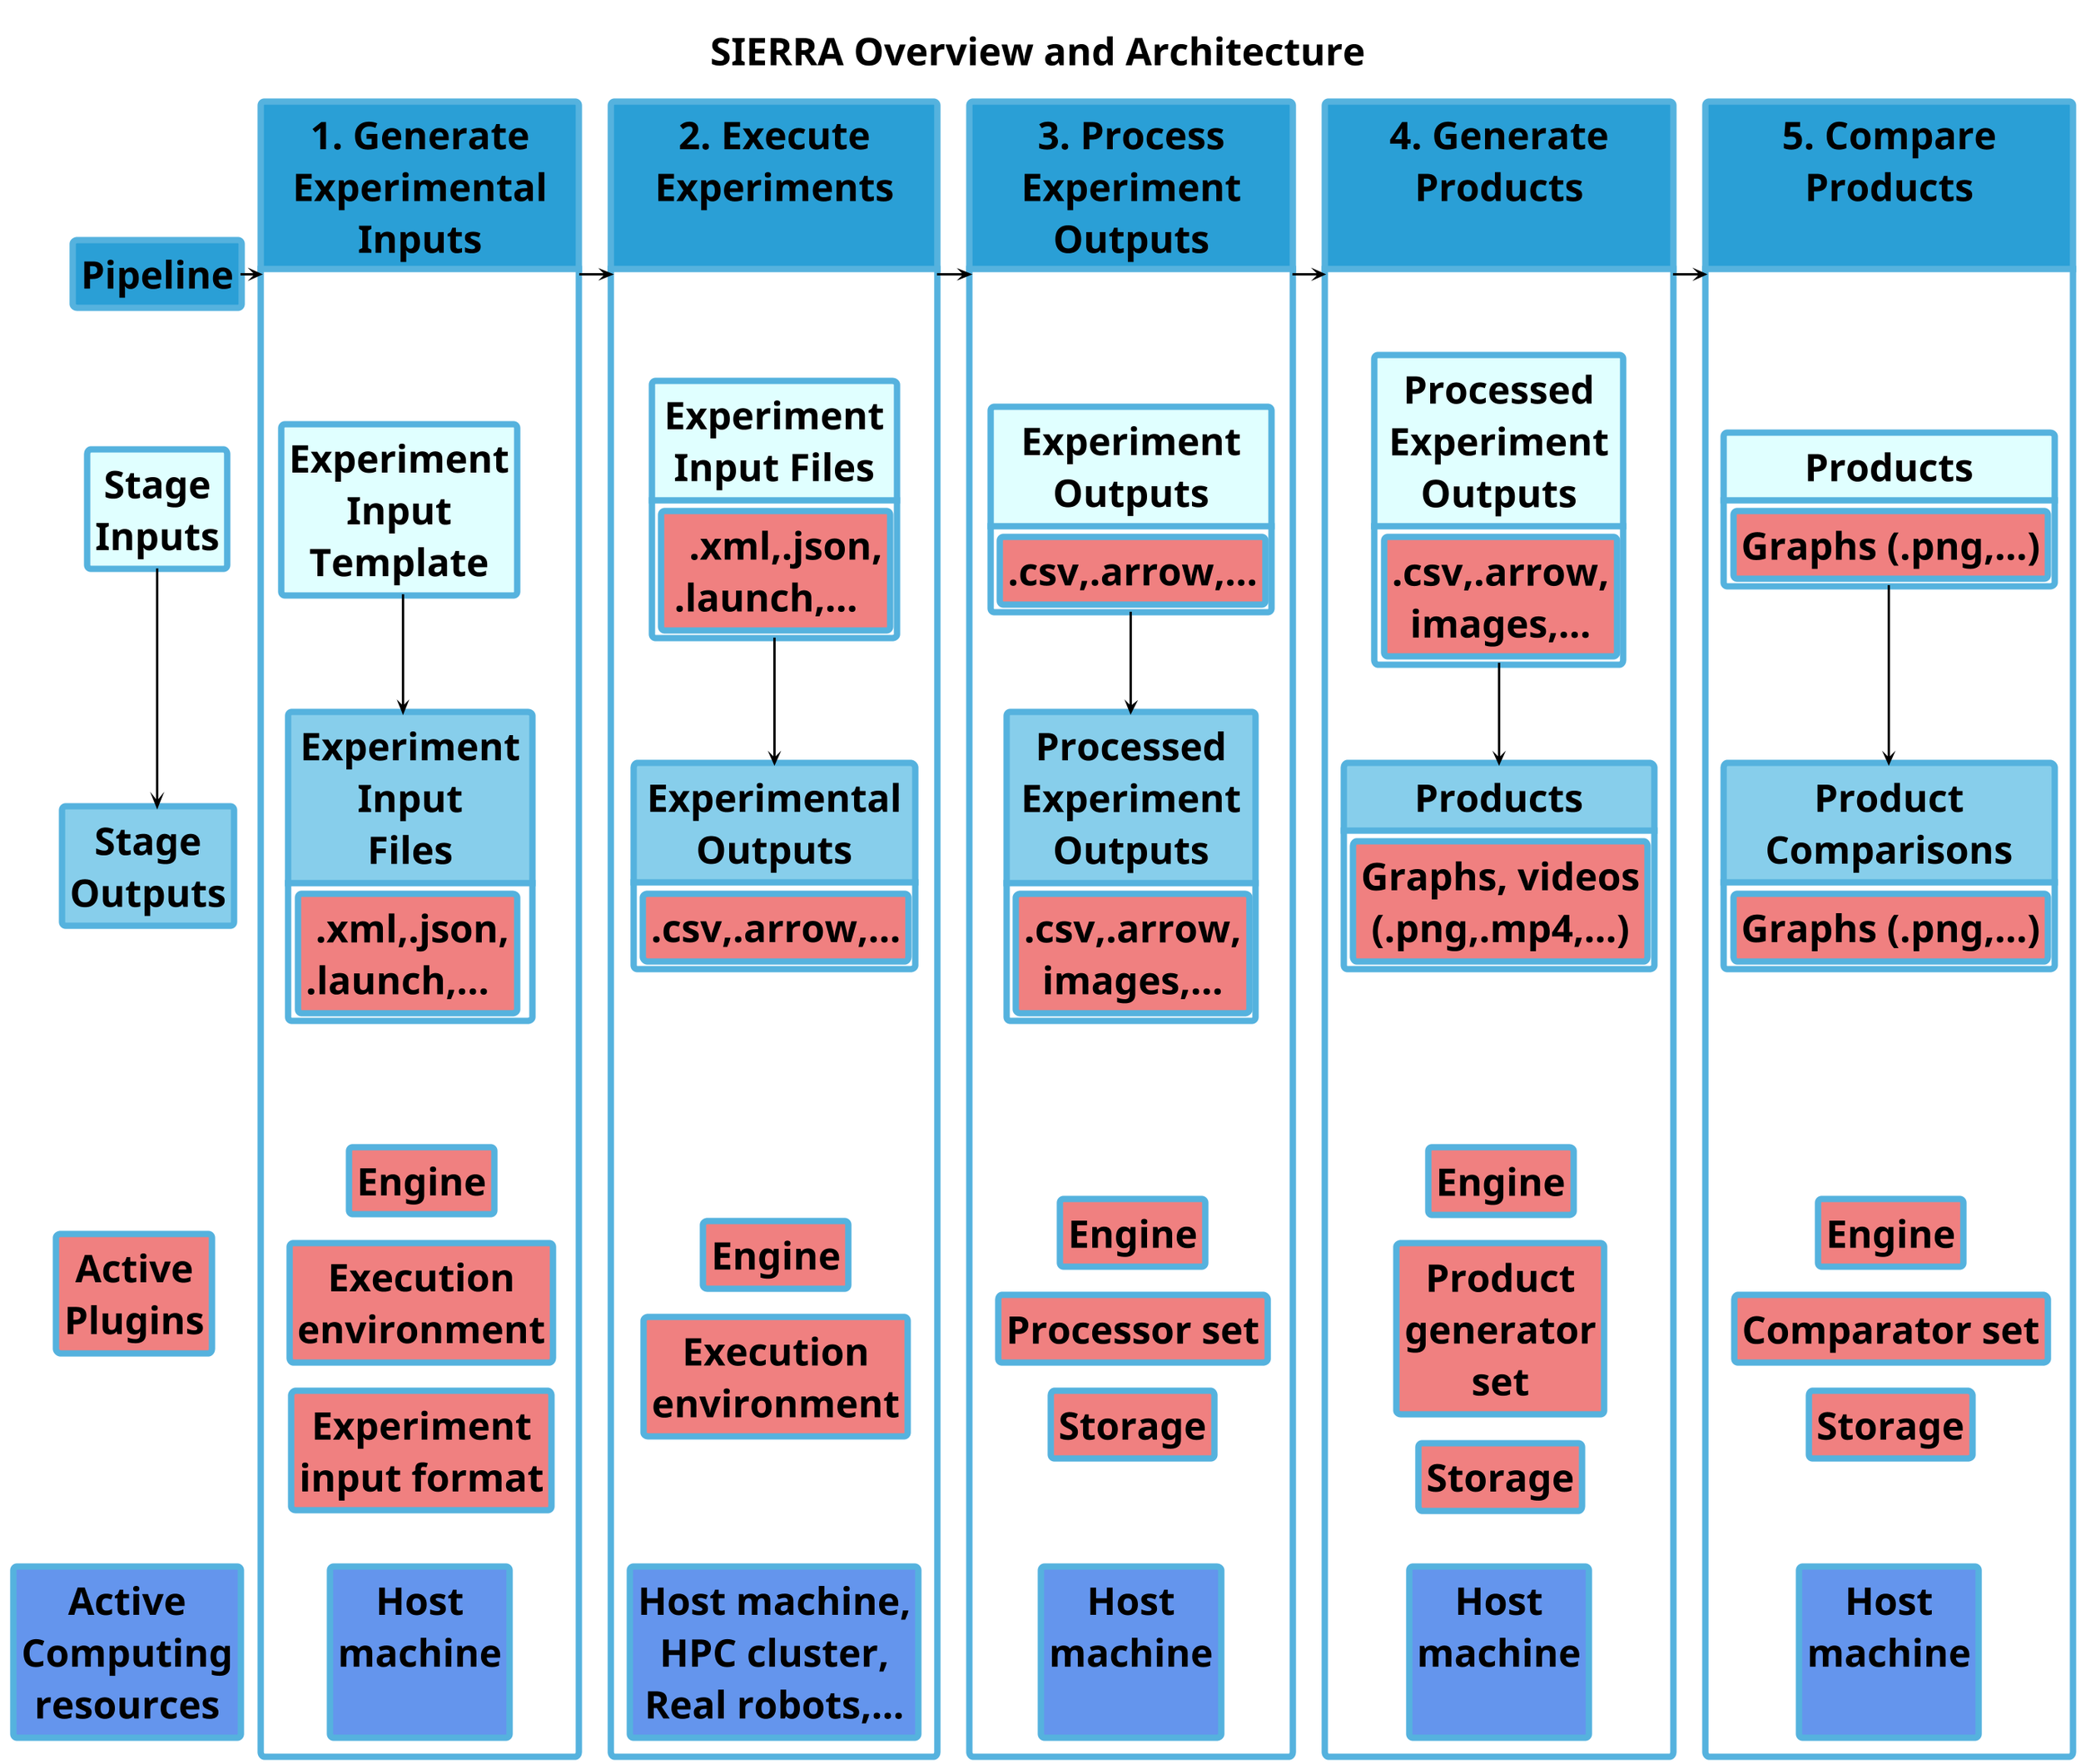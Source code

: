 @startuml

' Basic configuration
!theme cyborg
skinparam defaultTextAlignment center
skinparam shadowing false
skinparam RoundCorner 10
skinparam ArrowColor #black
skinparam BackgroundColor #white
skinparam stateFontSize 48
skinparam linetype ortho
skinparam stateBorderThickness 8
skinparam stateFontStyle bold
hide empty description
skinparam stateFontColor #black

' Title configuration
skinparam titleBorderThickness 8
skinparam titleFontSize 48
skinparam titleFontColor #black
skinparam titleBorderColor #white
   skinparam defaultTextAlignment center

title SIERRA Overview and Architecture

' Pipeline
state "Pipeline" as pipeline


' Labels for rows
state "Stage\nInputs" as stage_inputs #lightcyan
state "Stage\nOutputs" as stage_outputs #skyblue
state "Active\nPlugins" as plugins #Lightcoral
state "Active\nComputing\nresources" as resources #Cornflowerblue


' Stage 1
state "1. Generate\nExperimental\nInputs" as stage1  {
   state "Experiment\nInput\nTemplate" as input1 #lightcyan
   state "Experiment\nInput\nFiles" as output1 #skyblue {
      state " .xml,.json,\n.launch,...  " as plugins1 #lightcoral
      }
   state " " as plugin1 #white ##white {
      state "Engine" as engine1 #lightcoral
      state "Execution\nenvironment" as exec_env1 #lightcoral
      state "Experiment\ninput format" as expdef1 #lightcoral

     engine1 -[hidden]d-> exec_env1
     exec_env1 -[hidden]d-> expdef1
   }
   state "Host\nmachine\n" as resources1 #Cornflowerblue
   }

' Stage 2
state "2. Execute\nExperiments\n" as stage2  {
   state "Experiment\nInput Files" as input2 #lightcyan {
   state "  .xml,.json,\n.launch,...  " as plugins_in2 #lightcoral
   }
   state "Experimental\nOutputs" as output2 #skyblue {
      state ".csv,.arrow,..." as plugins_out2 #lightcoral
   }
   state " " as plugin2 #white ##white {
      state "Engine" as engine2 #lightcoral
      state "Execution\nenvironment" as exec_env2 #lightcoral

     engine2 -[hidden]d-> exec_env2
   }
   state "Host machine,\nHPC cluster,\nReal robots,..." as resources2  #Cornflowerblue
}

' Stage 3
state "3. Process\nExperiment\nOutputs" as stage3  {
   state "Experiment\nOutputs" as input3 #lightcyan {
      state ".csv,.arrow,..." as plugins_in3 #lightcoral
   }
   state "Processed\nExperiment\nOutputs" as output3 #skyblue {
      state ".csv,.arrow,\nimages,..." as plugins_out3 #lightcoral
   }

   state " " as plugin3 #white ##white {
      state "Engine" as engine3 #lightcoral
      state "Processor set" as proc_set3 #lightcoral
      state "Storage" as storage3 #lightcoral

      engine3 -[hidden]d-> proc_set3
      proc_set3 -[hidden]d-> storage3
   }
   state "Host\nmachine\n" as resources3 #Cornflowerblue
}

' Stage 4
state "4. Generate\nProducts\n" as stage4  {
   state "Processed\nExperiment\nOutputs" as input4 #lightcyan {
      state ".csv,.arrow,\nimages,..." as plugins_in4 #lightcoral
   }
   state "Products" as output4 #skyblue {
      state "Graphs, videos\n(.png,.mp4,...)" as subblob4 #lightcoral
   }
   state " "  as plugin4 #white ##white {
   top to bottom direction
      state "Engine" as engine4 #lightcoral
      state "Product\ngenerator\nset" as products4 #lightcoral
      state "Storage" as storage4 #lightcoral

      engine4 -[hidden]d-> products4
      products4 -[hidden]d-> storage4
   }
   state "Host\nmachine\n" as resources4 #Cornflowerblue
}

' Stage 5
state "5. Compare\nProducts\n" as stage5  {
   state "Products" as input5 #lightcyan {
      state "Graphs (.png,...)" as plugins_in5 #lightcoral
   }
   state "Product\nComparisons" as output5 #skyblue {
      state "Graphs (.png,...)" as final_outputs #lightcoral
   }
   state " " as plugin5 #white ##white {
      state "Engine" as engine5 #lightcoral
      state "Comparator set" as comparator5 #lightcoral
      state "Storage" as storage5 #lightcoral

     engine5 -[hidden]d-> comparator5
     comparator5 -[hidden]d-> storage5
   }


state "Host\nmachine\n" as resources5 #Cornflowerblue
}

' Stages horizontal layout
pipeline -right-> stage1
stage1 -right-> stage2
stage2 -right-> stage3
stage3 -right-> stage4
stage4 -right-> stage5

' Vertical flows for each stage
top to bottom direction
input1 --> output1
output1 -[hidden]-> plugin1
plugin1 -[hidden]-> resources1
input2 --> output2
output2 -[hidden]-> plugin2
plugin2 -[hidden]-> resources2
input3 --> output3
output3 -[hidden]-> plugin3
plugin3 -[hidden]-> resources3
input4 --> output4
output4 -[hidden]-> plugin4
plugin4 -[hidden]-> resources4
input5 --> output5
output5 -[hidden]-> plugin5
plugin5 -[hidden]-> resources5

' Connect the categories
pipeline -[hidden]d-> stage_inputs
stage_inputs --> stage_outputs
stage_outputs -[hidden]d-> plugins
plugins -[hidden]d-> resources

' Pipeline connection
pipeline -[hidden]d->stage_inputs
stage_inputs -[hidden]r->input1

' Layout hints
stage1 -[hidden]d-> input1
stage2 -[hidden]d-> input2
stage3 -[hidden]d-> input3
stage4 -[hidden]d-> input4
stage5 -[hidden]d-> input5

@enduml
